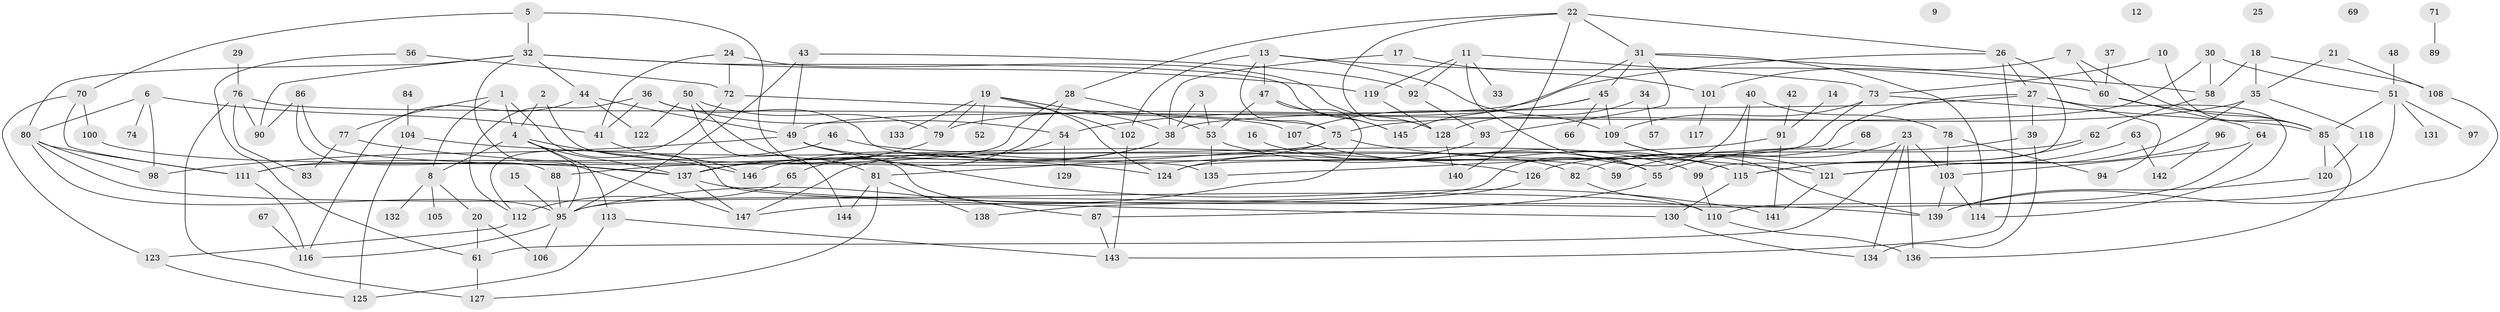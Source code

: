 // coarse degree distribution, {3: 0.21782178217821782, 5: 0.0891089108910891, 9: 0.0297029702970297, 0: 0.04950495049504951, 1: 0.1782178217821782, 6: 0.0891089108910891, 8: 0.04950495049504951, 2: 0.1188118811881188, 4: 0.12871287128712872, 7: 0.039603960396039604, 10: 0.009900990099009901}
// Generated by graph-tools (version 1.1) at 2025/23/03/03/25 07:23:26]
// undirected, 147 vertices, 235 edges
graph export_dot {
graph [start="1"]
  node [color=gray90,style=filled];
  1;
  2;
  3;
  4;
  5;
  6;
  7;
  8;
  9;
  10;
  11;
  12;
  13;
  14;
  15;
  16;
  17;
  18;
  19;
  20;
  21;
  22;
  23;
  24;
  25;
  26;
  27;
  28;
  29;
  30;
  31;
  32;
  33;
  34;
  35;
  36;
  37;
  38;
  39;
  40;
  41;
  42;
  43;
  44;
  45;
  46;
  47;
  48;
  49;
  50;
  51;
  52;
  53;
  54;
  55;
  56;
  57;
  58;
  59;
  60;
  61;
  62;
  63;
  64;
  65;
  66;
  67;
  68;
  69;
  70;
  71;
  72;
  73;
  74;
  75;
  76;
  77;
  78;
  79;
  80;
  81;
  82;
  83;
  84;
  85;
  86;
  87;
  88;
  89;
  90;
  91;
  92;
  93;
  94;
  95;
  96;
  97;
  98;
  99;
  100;
  101;
  102;
  103;
  104;
  105;
  106;
  107;
  108;
  109;
  110;
  111;
  112;
  113;
  114;
  115;
  116;
  117;
  118;
  119;
  120;
  121;
  122;
  123;
  124;
  125;
  126;
  127;
  128;
  129;
  130;
  131;
  132;
  133;
  134;
  135;
  136;
  137;
  138;
  139;
  140;
  141;
  142;
  143;
  144;
  145;
  146;
  147;
  1 -- 4;
  1 -- 8;
  1 -- 77;
  1 -- 130;
  2 -- 4;
  2 -- 135;
  3 -- 38;
  3 -- 53;
  4 -- 8;
  4 -- 95;
  4 -- 113;
  4 -- 137;
  4 -- 146;
  5 -- 32;
  5 -- 70;
  5 -- 87;
  6 -- 41;
  6 -- 74;
  6 -- 80;
  6 -- 98;
  7 -- 60;
  7 -- 85;
  7 -- 101;
  8 -- 20;
  8 -- 105;
  8 -- 132;
  10 -- 73;
  10 -- 85;
  11 -- 33;
  11 -- 55;
  11 -- 73;
  11 -- 92;
  11 -- 119;
  13 -- 47;
  13 -- 60;
  13 -- 75;
  13 -- 102;
  13 -- 109;
  14 -- 91;
  15 -- 95;
  16 -- 55;
  17 -- 38;
  17 -- 101;
  18 -- 35;
  18 -- 58;
  18 -- 108;
  19 -- 38;
  19 -- 52;
  19 -- 79;
  19 -- 102;
  19 -- 124;
  19 -- 133;
  20 -- 61;
  20 -- 106;
  21 -- 35;
  21 -- 108;
  22 -- 26;
  22 -- 28;
  22 -- 31;
  22 -- 128;
  22 -- 140;
  23 -- 59;
  23 -- 61;
  23 -- 103;
  23 -- 134;
  23 -- 136;
  24 -- 41;
  24 -- 72;
  24 -- 128;
  26 -- 27;
  26 -- 79;
  26 -- 99;
  26 -- 143;
  27 -- 38;
  27 -- 39;
  27 -- 94;
  27 -- 114;
  27 -- 135;
  28 -- 53;
  28 -- 111;
  28 -- 146;
  29 -- 76;
  30 -- 49;
  30 -- 51;
  30 -- 58;
  31 -- 45;
  31 -- 58;
  31 -- 93;
  31 -- 114;
  31 -- 145;
  32 -- 44;
  32 -- 80;
  32 -- 90;
  32 -- 119;
  32 -- 145;
  32 -- 147;
  34 -- 57;
  34 -- 128;
  35 -- 75;
  35 -- 118;
  35 -- 121;
  36 -- 41;
  36 -- 54;
  36 -- 59;
  36 -- 112;
  37 -- 60;
  38 -- 146;
  38 -- 147;
  39 -- 55;
  39 -- 134;
  40 -- 78;
  40 -- 115;
  40 -- 147;
  41 -- 146;
  42 -- 91;
  43 -- 49;
  43 -- 92;
  43 -- 95;
  44 -- 49;
  44 -- 116;
  44 -- 122;
  45 -- 54;
  45 -- 66;
  45 -- 107;
  45 -- 109;
  46 -- 111;
  46 -- 115;
  47 -- 53;
  47 -- 95;
  47 -- 145;
  48 -- 51;
  49 -- 82;
  49 -- 98;
  49 -- 141;
  50 -- 79;
  50 -- 81;
  50 -- 122;
  50 -- 144;
  51 -- 85;
  51 -- 97;
  51 -- 110;
  51 -- 131;
  53 -- 99;
  53 -- 135;
  54 -- 65;
  54 -- 129;
  55 -- 87;
  56 -- 61;
  56 -- 72;
  58 -- 62;
  60 -- 64;
  60 -- 85;
  61 -- 127;
  62 -- 115;
  62 -- 126;
  63 -- 115;
  63 -- 142;
  64 -- 95;
  64 -- 103;
  65 -- 112;
  67 -- 116;
  68 -- 82;
  70 -- 100;
  70 -- 111;
  70 -- 123;
  71 -- 89;
  72 -- 75;
  72 -- 112;
  73 -- 85;
  73 -- 109;
  73 -- 124;
  75 -- 81;
  75 -- 88;
  75 -- 121;
  76 -- 83;
  76 -- 90;
  76 -- 107;
  76 -- 127;
  77 -- 83;
  77 -- 124;
  78 -- 94;
  78 -- 103;
  79 -- 137;
  80 -- 95;
  80 -- 98;
  80 -- 110;
  80 -- 111;
  81 -- 127;
  81 -- 138;
  81 -- 144;
  82 -- 110;
  84 -- 104;
  85 -- 120;
  85 -- 136;
  86 -- 88;
  86 -- 90;
  86 -- 137;
  87 -- 143;
  88 -- 95;
  91 -- 137;
  91 -- 141;
  92 -- 93;
  93 -- 124;
  95 -- 106;
  95 -- 116;
  96 -- 121;
  96 -- 142;
  99 -- 110;
  100 -- 137;
  101 -- 117;
  102 -- 143;
  103 -- 114;
  103 -- 139;
  104 -- 125;
  104 -- 126;
  107 -- 115;
  108 -- 139;
  109 -- 121;
  109 -- 139;
  110 -- 136;
  111 -- 116;
  112 -- 123;
  113 -- 125;
  113 -- 143;
  115 -- 130;
  118 -- 120;
  119 -- 128;
  120 -- 139;
  121 -- 141;
  123 -- 125;
  126 -- 138;
  128 -- 140;
  130 -- 134;
  137 -- 139;
  137 -- 147;
}
